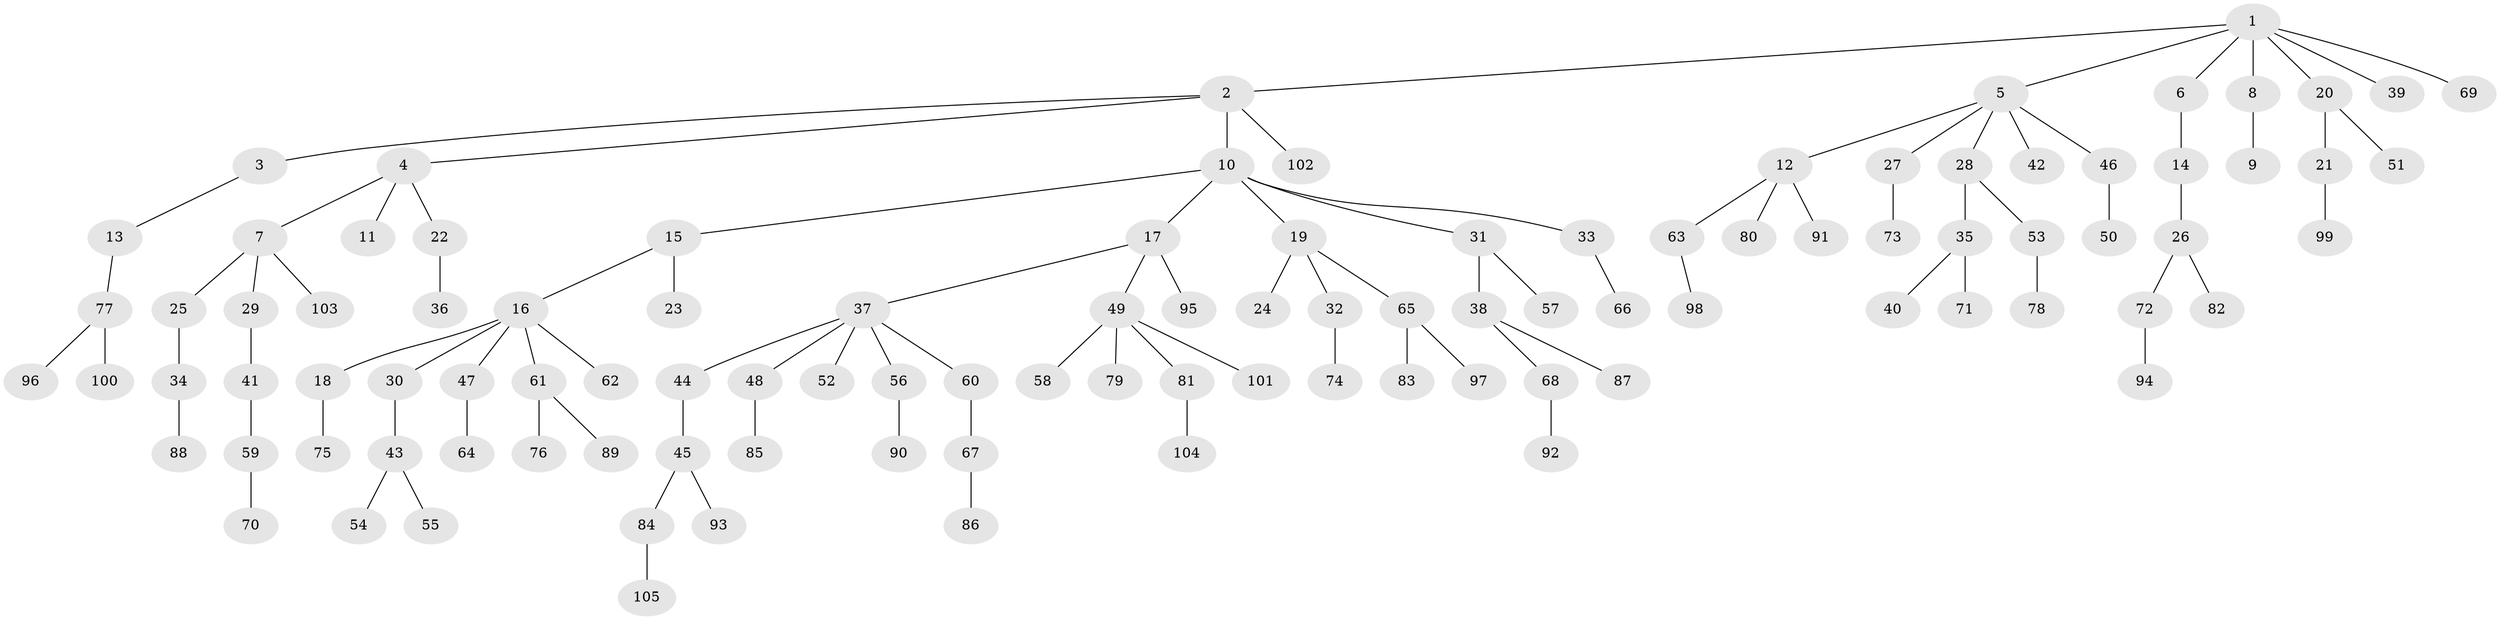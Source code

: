 // coarse degree distribution, {7: 0.0410958904109589, 5: 0.0273972602739726, 3: 0.1095890410958904, 1: 0.5616438356164384, 6: 0.0273972602739726, 2: 0.2191780821917808, 4: 0.0136986301369863}
// Generated by graph-tools (version 1.1) at 2025/52/02/27/25 19:52:12]
// undirected, 105 vertices, 104 edges
graph export_dot {
graph [start="1"]
  node [color=gray90,style=filled];
  1;
  2;
  3;
  4;
  5;
  6;
  7;
  8;
  9;
  10;
  11;
  12;
  13;
  14;
  15;
  16;
  17;
  18;
  19;
  20;
  21;
  22;
  23;
  24;
  25;
  26;
  27;
  28;
  29;
  30;
  31;
  32;
  33;
  34;
  35;
  36;
  37;
  38;
  39;
  40;
  41;
  42;
  43;
  44;
  45;
  46;
  47;
  48;
  49;
  50;
  51;
  52;
  53;
  54;
  55;
  56;
  57;
  58;
  59;
  60;
  61;
  62;
  63;
  64;
  65;
  66;
  67;
  68;
  69;
  70;
  71;
  72;
  73;
  74;
  75;
  76;
  77;
  78;
  79;
  80;
  81;
  82;
  83;
  84;
  85;
  86;
  87;
  88;
  89;
  90;
  91;
  92;
  93;
  94;
  95;
  96;
  97;
  98;
  99;
  100;
  101;
  102;
  103;
  104;
  105;
  1 -- 2;
  1 -- 5;
  1 -- 6;
  1 -- 8;
  1 -- 20;
  1 -- 39;
  1 -- 69;
  2 -- 3;
  2 -- 4;
  2 -- 10;
  2 -- 102;
  3 -- 13;
  4 -- 7;
  4 -- 11;
  4 -- 22;
  5 -- 12;
  5 -- 27;
  5 -- 28;
  5 -- 42;
  5 -- 46;
  6 -- 14;
  7 -- 25;
  7 -- 29;
  7 -- 103;
  8 -- 9;
  10 -- 15;
  10 -- 17;
  10 -- 19;
  10 -- 31;
  10 -- 33;
  12 -- 63;
  12 -- 80;
  12 -- 91;
  13 -- 77;
  14 -- 26;
  15 -- 16;
  15 -- 23;
  16 -- 18;
  16 -- 30;
  16 -- 47;
  16 -- 61;
  16 -- 62;
  17 -- 37;
  17 -- 49;
  17 -- 95;
  18 -- 75;
  19 -- 24;
  19 -- 32;
  19 -- 65;
  20 -- 21;
  20 -- 51;
  21 -- 99;
  22 -- 36;
  25 -- 34;
  26 -- 72;
  26 -- 82;
  27 -- 73;
  28 -- 35;
  28 -- 53;
  29 -- 41;
  30 -- 43;
  31 -- 38;
  31 -- 57;
  32 -- 74;
  33 -- 66;
  34 -- 88;
  35 -- 40;
  35 -- 71;
  37 -- 44;
  37 -- 48;
  37 -- 52;
  37 -- 56;
  37 -- 60;
  38 -- 68;
  38 -- 87;
  41 -- 59;
  43 -- 54;
  43 -- 55;
  44 -- 45;
  45 -- 84;
  45 -- 93;
  46 -- 50;
  47 -- 64;
  48 -- 85;
  49 -- 58;
  49 -- 79;
  49 -- 81;
  49 -- 101;
  53 -- 78;
  56 -- 90;
  59 -- 70;
  60 -- 67;
  61 -- 76;
  61 -- 89;
  63 -- 98;
  65 -- 83;
  65 -- 97;
  67 -- 86;
  68 -- 92;
  72 -- 94;
  77 -- 96;
  77 -- 100;
  81 -- 104;
  84 -- 105;
}
